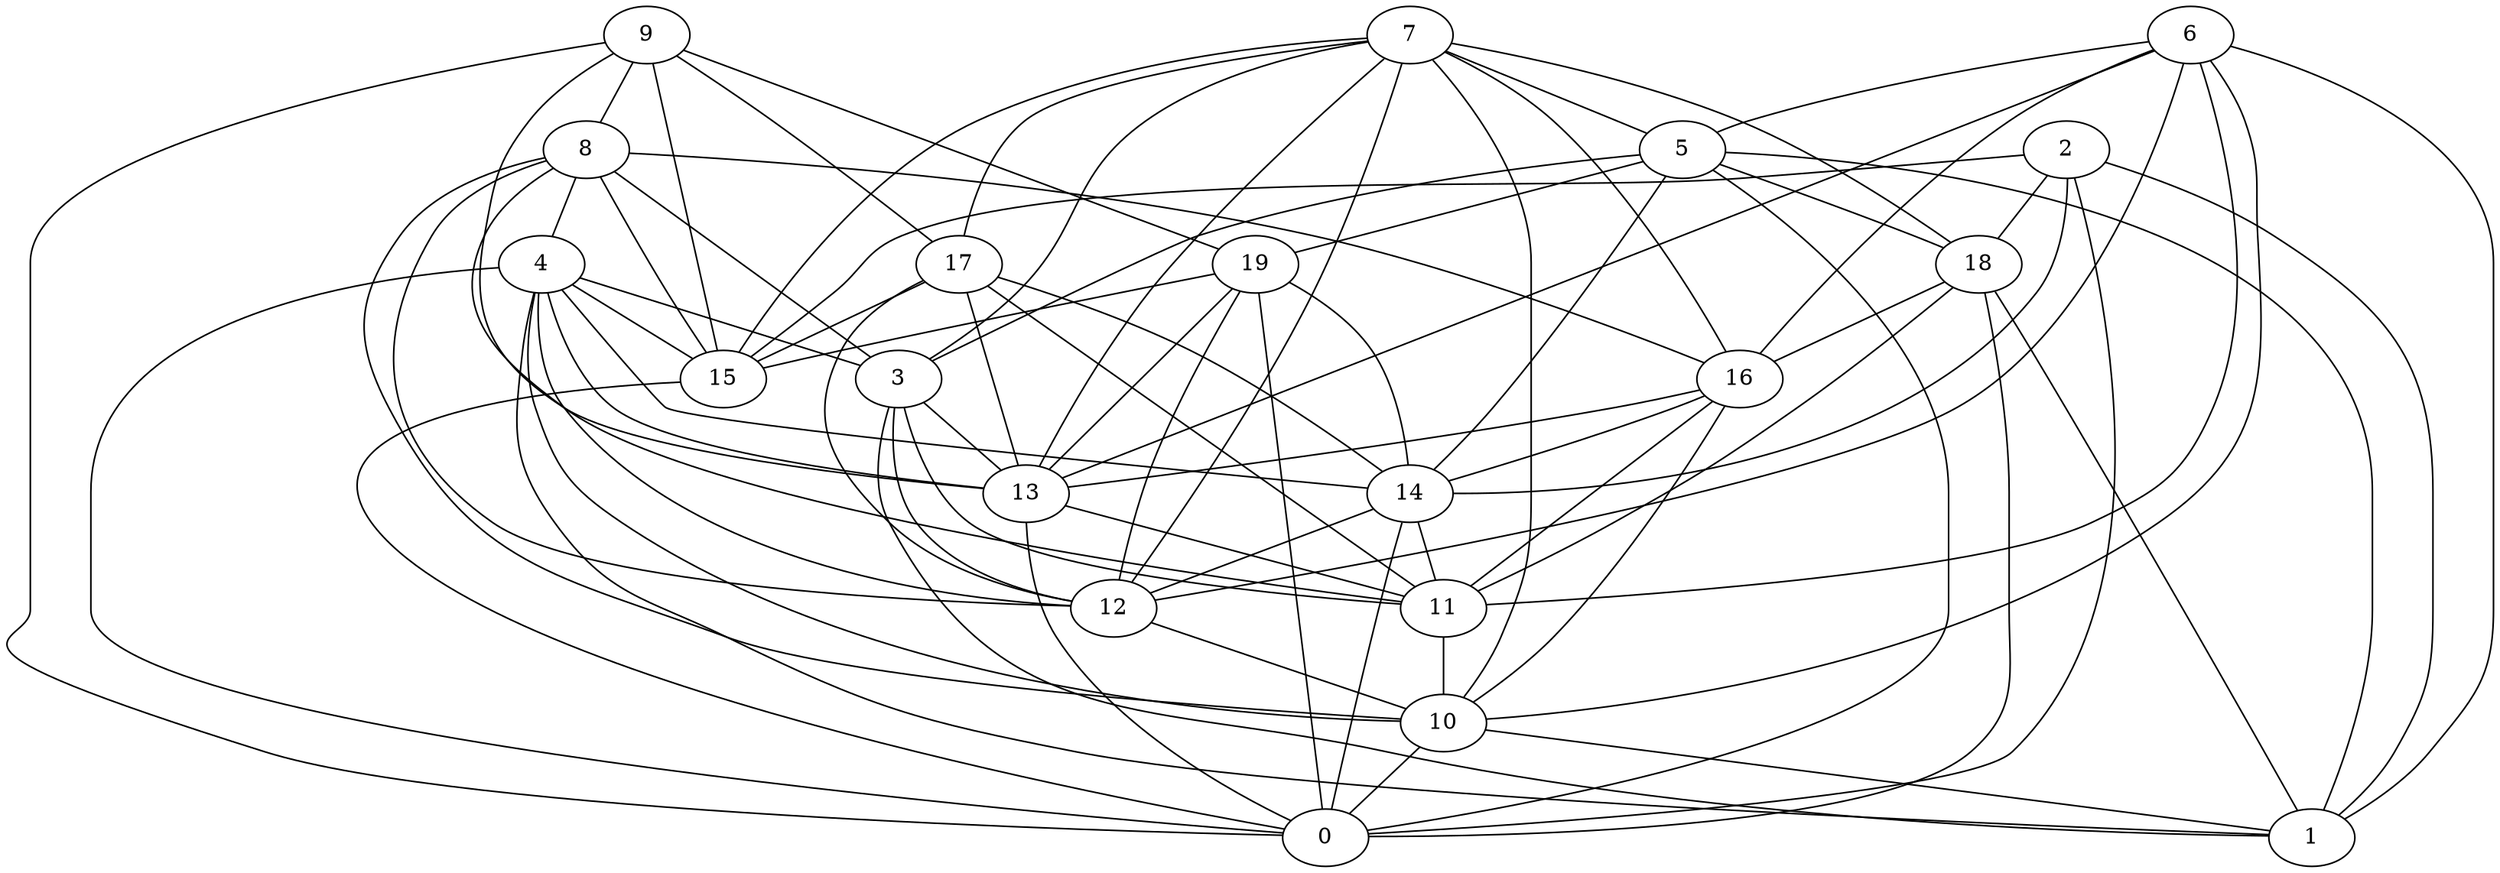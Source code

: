 digraph GG_graph {

subgraph G_graph {
edge [color = black]
"14" -> "0" [dir = none]
"18" -> "1" [dir = none]
"5" -> "0" [dir = none]
"10" -> "0" [dir = none]
"17" -> "15" [dir = none]
"7" -> "5" [dir = none]
"15" -> "0" [dir = none]
"13" -> "0" [dir = none]
"19" -> "12" [dir = none]
"19" -> "0" [dir = none]
"6" -> "10" [dir = none]
"9" -> "13" [dir = none]
"8" -> "11" [dir = none]
"8" -> "3" [dir = none]
"3" -> "1" [dir = none]
"3" -> "13" [dir = none]
"16" -> "13" [dir = none]
"4" -> "10" [dir = none]
"2" -> "0" [dir = none]
"8" -> "16" [dir = none]
"3" -> "12" [dir = none]
"4" -> "3" [dir = none]
"6" -> "12" [dir = none]
"18" -> "16" [dir = none]
"7" -> "16" [dir = none]
"6" -> "5" [dir = none]
"7" -> "15" [dir = none]
"19" -> "14" [dir = none]
"4" -> "13" [dir = none]
"19" -> "13" [dir = none]
"10" -> "1" [dir = none]
"12" -> "10" [dir = none]
"5" -> "1" [dir = none]
"9" -> "15" [dir = none]
"17" -> "13" [dir = none]
"2" -> "14" [dir = none]
"8" -> "10" [dir = none]
"18" -> "11" [dir = none]
"7" -> "10" [dir = none]
"7" -> "18" [dir = none]
"6" -> "11" [dir = none]
"16" -> "10" [dir = none]
"8" -> "4" [dir = none]
"4" -> "1" [dir = none]
"19" -> "15" [dir = none]
"14" -> "11" [dir = none]
"17" -> "12" [dir = none]
"5" -> "19" [dir = none]
"6" -> "1" [dir = none]
"18" -> "0" [dir = none]
"5" -> "14" [dir = none]
"17" -> "11" [dir = none]
"17" -> "14" [dir = none]
"3" -> "11" [dir = none]
"7" -> "3" [dir = none]
"7" -> "13" [dir = none]
"2" -> "18" [dir = none]
"8" -> "12" [dir = none]
"9" -> "19" [dir = none]
"2" -> "1" [dir = none]
"4" -> "0" [dir = none]
"9" -> "0" [dir = none]
"5" -> "3" [dir = none]
"9" -> "8" [dir = none]
"7" -> "12" [dir = none]
"2" -> "15" [dir = none]
"6" -> "13" [dir = none]
"14" -> "12" [dir = none]
"4" -> "14" [dir = none]
"8" -> "15" [dir = none]
"11" -> "10" [dir = none]
"16" -> "14" [dir = none]
"13" -> "11" [dir = none]
"4" -> "12" [dir = none]
"7" -> "17" [dir = none]
"9" -> "17" [dir = none]
"6" -> "16" [dir = none]
"4" -> "15" [dir = none]
"16" -> "11" [dir = none]
"5" -> "18" [dir = none]
}

}
